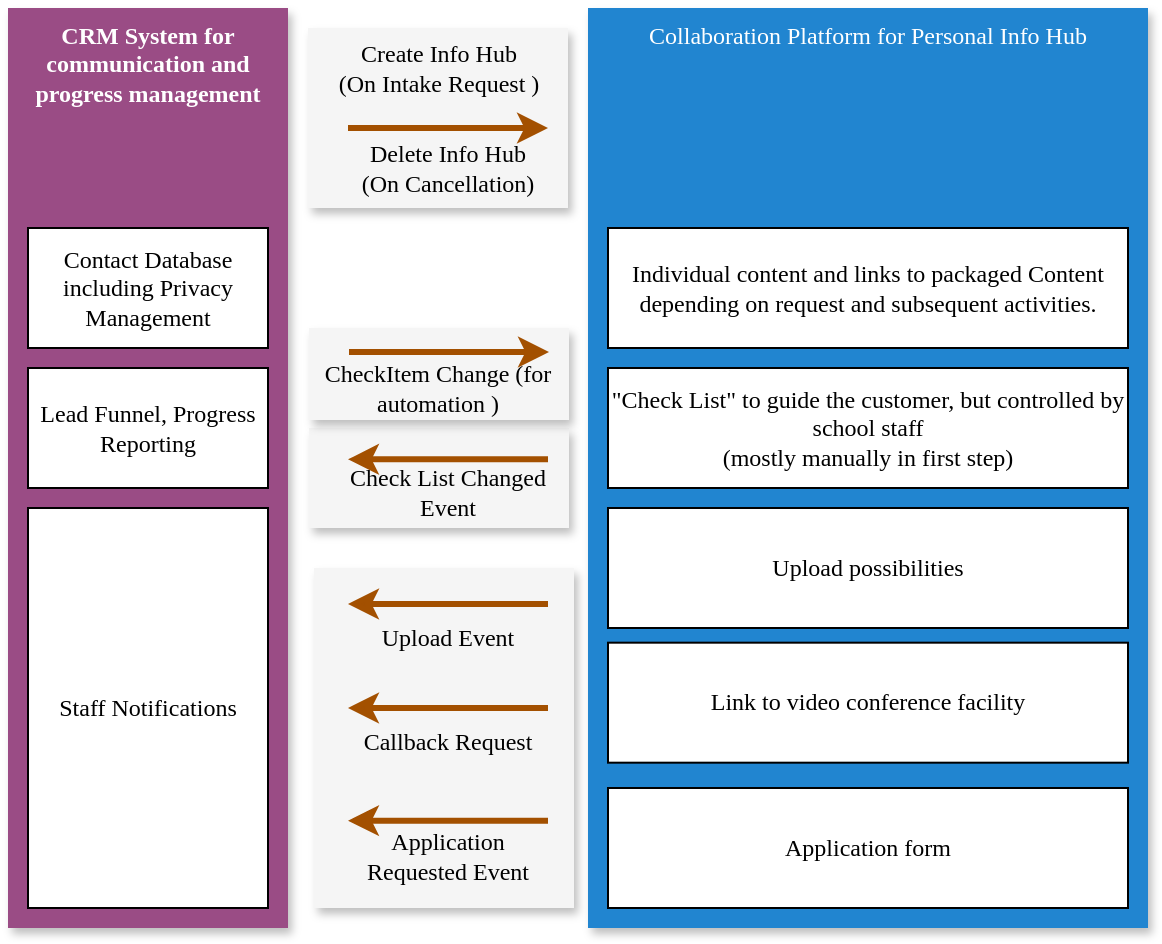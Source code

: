<mxfile>
    <diagram id="cYjrmRoTakhk5qAQ9pah" name="Inquiry">
        <mxGraphModel dx="761" dy="839" grid="1" gridSize="10" guides="1" tooltips="1" connect="1" arrows="1" fold="1" page="1" pageScale="1" pageWidth="1169" pageHeight="827" math="0" shadow="0">
            <root>
                <mxCell id="0"/>
                <mxCell id="1" parent="0"/>
                <mxCell id="C-yfv8gAe12NbiLu8z_e-25" value="" style="rounded=0;whiteSpace=wrap;html=1;shadow=1;fillColor=#f5f5f5;fontFamily=Comic Sans MS;fontColor=#333333;strokeColor=none;" parent="1" vertex="1">
                    <mxGeometry x="253" y="430" width="130" height="170" as="geometry"/>
                </mxCell>
                <mxCell id="C-yfv8gAe12NbiLu8z_e-24" value="" style="rounded=0;whiteSpace=wrap;html=1;shadow=1;fillColor=#f5f5f5;fontFamily=Comic Sans MS;fontColor=#333333;strokeColor=none;" parent="1" vertex="1">
                    <mxGeometry x="250.5" y="360" width="130" height="50" as="geometry"/>
                </mxCell>
                <mxCell id="C-yfv8gAe12NbiLu8z_e-23" value="" style="rounded=0;whiteSpace=wrap;html=1;shadow=1;fillColor=#f5f5f5;fontFamily=Comic Sans MS;fontColor=#333333;strokeColor=none;" parent="1" vertex="1">
                    <mxGeometry x="250" y="160" width="130" height="90" as="geometry"/>
                </mxCell>
                <mxCell id="C-yfv8gAe12NbiLu8z_e-1" value="CRM System for communication and progress management" style="rounded=0;whiteSpace=wrap;html=1;horizontal=1;verticalAlign=top;shadow=1;fillColor=#9a4c85;fontColor=#FFFFFF;fontStyle=1;strokeColor=none;fontFamily=Comic Sans MS;" parent="1" vertex="1">
                    <mxGeometry x="100" y="150" width="140" height="460" as="geometry"/>
                </mxCell>
                <mxCell id="C-yfv8gAe12NbiLu8z_e-2" value="Collaboration Platform for Personal Info Hub" style="rounded=0;whiteSpace=wrap;html=1;verticalAlign=top;shadow=1;fontColor=#FFFFFF;fillColor=#2185D0;strokeColor=none;fontFamily=Comic Sans MS;" parent="1" vertex="1">
                    <mxGeometry x="390" y="150" width="280" height="460" as="geometry"/>
                </mxCell>
                <mxCell id="C-yfv8gAe12NbiLu8z_e-3" value="Individual content and links to packaged Content depending on request and subsequent activities." style="rounded=0;whiteSpace=wrap;html=1;fontFamily=Comic Sans MS;comic=0;" parent="1" vertex="1">
                    <mxGeometry x="400" y="260" width="260" height="60" as="geometry"/>
                </mxCell>
                <mxCell id="C-yfv8gAe12NbiLu8z_e-4" value="Application form" style="rounded=0;whiteSpace=wrap;html=1;fontFamily=Comic Sans MS;" parent="1" vertex="1">
                    <mxGeometry x="400" y="540" width="260" height="60" as="geometry"/>
                </mxCell>
                <mxCell id="C-yfv8gAe12NbiLu8z_e-5" value="&quot;Check List&quot; to guide the customer, but controlled by school staff &lt;br&gt;(mostly manually in first step)" style="rounded=0;whiteSpace=wrap;html=1;fontFamily=Comic Sans MS;" parent="1" vertex="1">
                    <mxGeometry x="400" y="330" width="260" height="60" as="geometry"/>
                </mxCell>
                <mxCell id="C-yfv8gAe12NbiLu8z_e-6" value="Contact Database including Privacy Management" style="rounded=0;whiteSpace=wrap;html=1;fontFamily=Comic Sans MS;" parent="1" vertex="1">
                    <mxGeometry x="110" y="260" width="120" height="60" as="geometry"/>
                </mxCell>
                <mxCell id="C-yfv8gAe12NbiLu8z_e-7" value="Lead Funnel, Progress Reporting" style="rounded=0;whiteSpace=wrap;html=1;fontFamily=Comic Sans MS;" parent="1" vertex="1">
                    <mxGeometry x="110" y="330" width="120" height="60" as="geometry"/>
                </mxCell>
                <mxCell id="C-yfv8gAe12NbiLu8z_e-8" value="Staff Notifications" style="rounded=0;whiteSpace=wrap;html=1;fontFamily=Comic Sans MS;" parent="1" vertex="1">
                    <mxGeometry x="110" y="400" width="120" height="200" as="geometry"/>
                </mxCell>
                <mxCell id="C-yfv8gAe12NbiLu8z_e-9" value="Upload possibilities" style="rounded=0;whiteSpace=wrap;html=1;fontFamily=Comic Sans MS;" parent="1" vertex="1">
                    <mxGeometry x="400" y="400" width="260" height="60" as="geometry"/>
                </mxCell>
                <mxCell id="C-yfv8gAe12NbiLu8z_e-10" value="Link to video conference facility" style="rounded=0;whiteSpace=wrap;html=1;fontFamily=Comic Sans MS;" parent="1" vertex="1">
                    <mxGeometry x="400" y="467.34" width="260" height="60" as="geometry"/>
                </mxCell>
                <mxCell id="C-yfv8gAe12NbiLu8z_e-11" value="" style="endArrow=classic;html=1;strokeColor=#A35000;strokeWidth=3;fontFamily=Comic Sans MS;" parent="1" edge="1">
                    <mxGeometry width="50" height="50" relative="1" as="geometry">
                        <mxPoint x="270" y="210" as="sourcePoint"/>
                        <mxPoint x="370" y="210" as="targetPoint"/>
                    </mxGeometry>
                </mxCell>
                <mxCell id="C-yfv8gAe12NbiLu8z_e-12" value="Create Info Hub&lt;br&gt;(On Intake Request )" style="text;html=1;strokeColor=none;fillColor=none;align=center;verticalAlign=middle;whiteSpace=wrap;rounded=0;fontFamily=Comic Sans MS;" parent="1" vertex="1">
                    <mxGeometry x="253" y="170" width="125" height="20" as="geometry"/>
                </mxCell>
                <mxCell id="C-yfv8gAe12NbiLu8z_e-13" value="" style="endArrow=classic;html=1;strokeColor=#A35000;strokeWidth=3;fontFamily=Comic Sans MS;" parent="1" edge="1">
                    <mxGeometry width="50" height="50" relative="1" as="geometry">
                        <mxPoint x="370" y="375.66" as="sourcePoint"/>
                        <mxPoint x="270" y="375.66" as="targetPoint"/>
                    </mxGeometry>
                </mxCell>
                <mxCell id="C-yfv8gAe12NbiLu8z_e-14" value="Check List Changed Event" style="text;html=1;strokeColor=none;fillColor=none;align=center;verticalAlign=middle;whiteSpace=wrap;rounded=0;fontFamily=Comic Sans MS;" parent="1" vertex="1">
                    <mxGeometry x="270" y="382" width="100" height="20" as="geometry"/>
                </mxCell>
                <mxCell id="C-yfv8gAe12NbiLu8z_e-15" value="" style="endArrow=classic;html=1;strokeColor=#A35000;strokeWidth=3;fontFamily=Comic Sans MS;" parent="1" edge="1">
                    <mxGeometry width="50" height="50" relative="1" as="geometry">
                        <mxPoint x="370" y="448.0" as="sourcePoint"/>
                        <mxPoint x="270" y="448.0" as="targetPoint"/>
                    </mxGeometry>
                </mxCell>
                <mxCell id="C-yfv8gAe12NbiLu8z_e-16" value="Upload Event" style="text;html=1;strokeColor=none;fillColor=none;align=center;verticalAlign=middle;whiteSpace=wrap;rounded=0;fontFamily=Comic Sans MS;" parent="1" vertex="1">
                    <mxGeometry x="270" y="455.34" width="100" height="20" as="geometry"/>
                </mxCell>
                <mxCell id="C-yfv8gAe12NbiLu8z_e-17" value="" style="endArrow=classic;html=1;strokeColor=#A35000;strokeWidth=3;fontFamily=Comic Sans MS;" parent="1" edge="1">
                    <mxGeometry width="50" height="50" relative="1" as="geometry">
                        <mxPoint x="370" y="500" as="sourcePoint"/>
                        <mxPoint x="270" y="500" as="targetPoint"/>
                    </mxGeometry>
                </mxCell>
                <mxCell id="C-yfv8gAe12NbiLu8z_e-18" value="Callback Request" style="text;html=1;strokeColor=none;fillColor=none;align=center;verticalAlign=middle;whiteSpace=wrap;rounded=0;fontFamily=Comic Sans MS;" parent="1" vertex="1">
                    <mxGeometry x="270" y="507.34" width="100" height="20" as="geometry"/>
                </mxCell>
                <mxCell id="C-yfv8gAe12NbiLu8z_e-19" value="" style="endArrow=classic;html=1;strokeColor=#A35000;strokeWidth=3;fontFamily=Comic Sans MS;" parent="1" edge="1">
                    <mxGeometry width="50" height="50" relative="1" as="geometry">
                        <mxPoint x="370" y="556.33" as="sourcePoint"/>
                        <mxPoint x="270" y="556.33" as="targetPoint"/>
                    </mxGeometry>
                </mxCell>
                <mxCell id="C-yfv8gAe12NbiLu8z_e-20" value="Application Requested Event" style="text;html=1;strokeColor=none;fillColor=none;align=center;verticalAlign=middle;whiteSpace=wrap;rounded=0;fontFamily=Comic Sans MS;" parent="1" vertex="1">
                    <mxGeometry x="270" y="563.67" width="100" height="20" as="geometry"/>
                </mxCell>
                <mxCell id="C-yfv8gAe12NbiLu8z_e-22" value="Delete Info Hub&lt;br&gt;(On Cancellation)" style="text;html=1;strokeColor=none;fillColor=none;align=center;verticalAlign=middle;whiteSpace=wrap;rounded=0;fontFamily=Comic Sans MS;" parent="1" vertex="1">
                    <mxGeometry x="270" y="220" width="100" height="20" as="geometry"/>
                </mxCell>
                <mxCell id="4" value="" style="rounded=0;whiteSpace=wrap;html=1;shadow=1;fillColor=#f5f5f5;fontFamily=Comic Sans MS;fontColor=#333333;strokeColor=none;" vertex="1" parent="1">
                    <mxGeometry x="250.5" y="310" width="130" height="46" as="geometry"/>
                </mxCell>
                <mxCell id="5" value="" style="endArrow=classic;html=1;strokeColor=#A35000;strokeWidth=3;fontFamily=Comic Sans MS;" edge="1" parent="1">
                    <mxGeometry width="50" height="50" relative="1" as="geometry">
                        <mxPoint x="270.5" y="322" as="sourcePoint"/>
                        <mxPoint x="370.5" y="322" as="targetPoint"/>
                    </mxGeometry>
                </mxCell>
                <mxCell id="7" value="CheckItem Change (for automation )" style="text;html=1;strokeColor=none;fillColor=none;align=center;verticalAlign=middle;whiteSpace=wrap;rounded=0;fontFamily=Comic Sans MS;" vertex="1" parent="1">
                    <mxGeometry x="250" y="330" width="130" height="20" as="geometry"/>
                </mxCell>
            </root>
        </mxGraphModel>
    </diagram>
</mxfile>